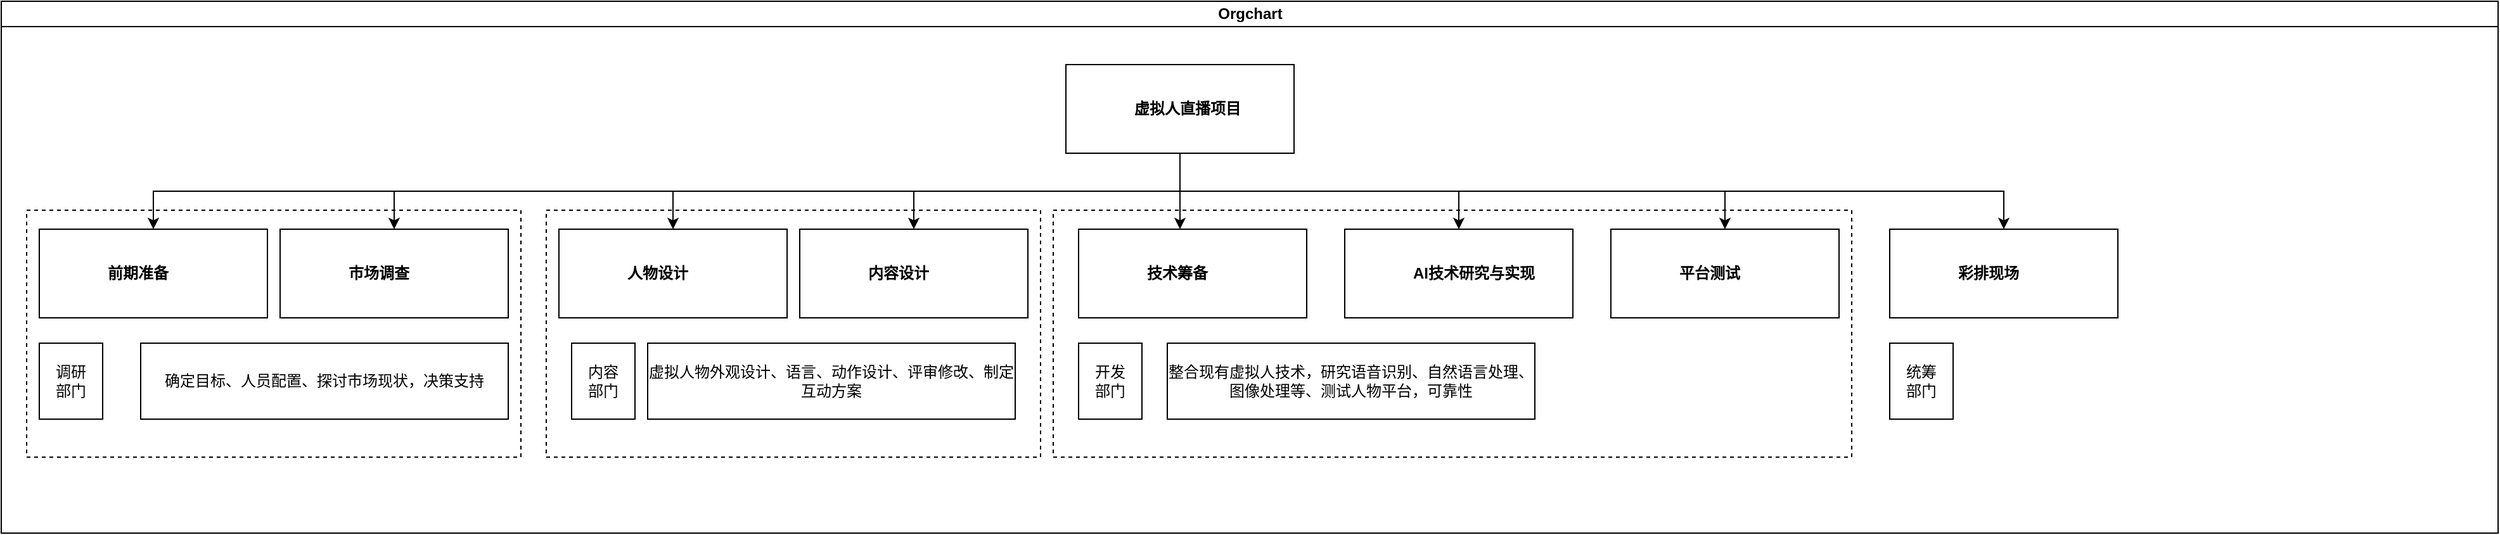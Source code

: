<mxfile version="21.3.8" type="github">
  <diagram id="prtHgNgQTEPvFCAcTncT" name="Page-1">
    <mxGraphModel dx="756" dy="1054" grid="1" gridSize="10" guides="1" tooltips="1" connect="1" arrows="1" fold="1" page="1" pageScale="1" pageWidth="827" pageHeight="1169" math="0" shadow="0">
      <root>
        <mxCell id="0" />
        <mxCell id="1" parent="0" />
        <mxCell id="dNxyNK7c78bLwvsdeMH5-11" value="Orgchart" style="swimlane;html=1;startSize=20;horizontal=1;containerType=tree;glass=0;" parent="1" vertex="1">
          <mxGeometry x="70" y="100" width="1970" height="420" as="geometry" />
        </mxCell>
        <mxCell id="TravhF-JC82XG-4IXTbQ-49" value="" style="rounded=0;whiteSpace=wrap;html=1;dashed=1;fillColor=none;" vertex="1" parent="dNxyNK7c78bLwvsdeMH5-11">
          <mxGeometry x="830" y="165" width="630" height="195" as="geometry" />
        </mxCell>
        <mxCell id="TravhF-JC82XG-4IXTbQ-48" value="" style="rounded=0;whiteSpace=wrap;html=1;dashed=1;fillColor=none;" vertex="1" parent="dNxyNK7c78bLwvsdeMH5-11">
          <mxGeometry x="430" y="165" width="390" height="195" as="geometry" />
        </mxCell>
        <mxCell id="TravhF-JC82XG-4IXTbQ-47" value="" style="rounded=0;whiteSpace=wrap;html=1;dashed=1;fillColor=none;" vertex="1" parent="dNxyNK7c78bLwvsdeMH5-11">
          <mxGeometry x="20" y="165" width="390" height="195" as="geometry" />
        </mxCell>
        <UserObject label="虚拟人直播项目" name="Tessa Miller" position="CFO" location="Office 1" email="me@example.com" placeholders="1" link="https://www.draw.io" id="dNxyNK7c78bLwvsdeMH5-12">
          <mxCell style="label;image=https://cdn3.iconfinder.com/data/icons/user-avatars-1/512/users-3-128.png;whiteSpace=wrap;html=1;rounded=0;glass=0;treeMoving=1;treeFolding=1;" parent="dNxyNK7c78bLwvsdeMH5-11" vertex="1">
            <mxGeometry x="840" y="50" width="180" height="70" as="geometry" />
          </mxCell>
        </UserObject>
        <mxCell id="TravhF-JC82XG-4IXTbQ-30" value="" style="edgeStyle=orthogonalEdgeStyle;rounded=0;orthogonalLoop=1;jettySize=auto;html=1;" edge="1" source="dNxyNK7c78bLwvsdeMH5-12" target="TravhF-JC82XG-4IXTbQ-31" parent="dNxyNK7c78bLwvsdeMH5-11">
          <mxGeometry relative="1" as="geometry">
            <Array as="points">
              <mxPoint x="930" y="150" />
              <mxPoint x="720" y="150" />
            </Array>
          </mxGeometry>
        </mxCell>
        <UserObject label="内容设计" name="Tessa Miller" position="CFO" location="Office 1" email="me@example.com" placeholders="1" link="https://www.draw.io" id="TravhF-JC82XG-4IXTbQ-31">
          <mxCell style="label;image=https://cdn3.iconfinder.com/data/icons/user-avatars-1/512/users-3-128.png;whiteSpace=wrap;html=1;rounded=0;glass=0;treeMoving=1;treeFolding=1;" vertex="1" parent="dNxyNK7c78bLwvsdeMH5-11">
            <mxGeometry x="630" y="180" width="180" height="70" as="geometry" />
          </mxCell>
        </UserObject>
        <mxCell id="TravhF-JC82XG-4IXTbQ-32" value="" style="edgeStyle=orthogonalEdgeStyle;rounded=0;orthogonalLoop=1;jettySize=auto;html=1;" edge="1" source="dNxyNK7c78bLwvsdeMH5-12" target="TravhF-JC82XG-4IXTbQ-33" parent="dNxyNK7c78bLwvsdeMH5-11">
          <mxGeometry relative="1" as="geometry">
            <Array as="points">
              <mxPoint x="930" y="150" />
              <mxPoint x="530" y="150" />
            </Array>
          </mxGeometry>
        </mxCell>
        <UserObject label="人物设计" name="Tessa Miller" position="CFO" location="Office 1" email="me@example.com" placeholders="1" link="https://www.draw.io" id="TravhF-JC82XG-4IXTbQ-33">
          <mxCell style="label;image=https://cdn3.iconfinder.com/data/icons/user-avatars-1/512/users-3-128.png;whiteSpace=wrap;html=1;rounded=0;glass=0;treeMoving=1;treeFolding=1;" vertex="1" parent="dNxyNK7c78bLwvsdeMH5-11">
            <mxGeometry x="440" y="180" width="180" height="70" as="geometry" />
          </mxCell>
        </UserObject>
        <mxCell id="TravhF-JC82XG-4IXTbQ-34" value="" style="edgeStyle=orthogonalEdgeStyle;rounded=0;orthogonalLoop=1;jettySize=auto;html=1;" edge="1" source="dNxyNK7c78bLwvsdeMH5-12" target="TravhF-JC82XG-4IXTbQ-35" parent="dNxyNK7c78bLwvsdeMH5-11">
          <mxGeometry relative="1" as="geometry">
            <Array as="points">
              <mxPoint x="930" y="150" />
              <mxPoint x="930" y="150" />
            </Array>
          </mxGeometry>
        </mxCell>
        <UserObject label="技术筹备" name="Tessa Miller" position="CFO" location="Office 1" email="me@example.com" placeholders="1" link="https://www.draw.io" id="TravhF-JC82XG-4IXTbQ-35">
          <mxCell style="label;image=https://cdn3.iconfinder.com/data/icons/user-avatars-1/512/users-3-128.png;whiteSpace=wrap;html=1;rounded=0;glass=0;treeMoving=1;treeFolding=1;" vertex="1" parent="dNxyNK7c78bLwvsdeMH5-11">
            <mxGeometry x="850" y="180" width="180" height="70" as="geometry" />
          </mxCell>
        </UserObject>
        <mxCell id="TravhF-JC82XG-4IXTbQ-36" value="" style="edgeStyle=orthogonalEdgeStyle;rounded=0;orthogonalLoop=1;jettySize=auto;html=1;" edge="1" source="dNxyNK7c78bLwvsdeMH5-12" target="TravhF-JC82XG-4IXTbQ-37" parent="dNxyNK7c78bLwvsdeMH5-11">
          <mxGeometry relative="1" as="geometry">
            <Array as="points">
              <mxPoint x="930" y="150" />
              <mxPoint x="120" y="150" />
            </Array>
          </mxGeometry>
        </mxCell>
        <UserObject label="前期准备" name="Tessa Miller" position="CFO" location="Office 1" email="me@example.com" placeholders="1" link="https://www.draw.io" id="TravhF-JC82XG-4IXTbQ-37">
          <mxCell style="label;image=https://cdn3.iconfinder.com/data/icons/user-avatars-1/512/users-3-128.png;whiteSpace=wrap;html=1;rounded=0;glass=0;treeMoving=1;treeFolding=1;" vertex="1" parent="dNxyNK7c78bLwvsdeMH5-11">
            <mxGeometry x="30" y="180" width="180" height="70" as="geometry" />
          </mxCell>
        </UserObject>
        <mxCell id="TravhF-JC82XG-4IXTbQ-38" value="" style="edgeStyle=orthogonalEdgeStyle;rounded=0;orthogonalLoop=1;jettySize=auto;html=1;" edge="1" source="dNxyNK7c78bLwvsdeMH5-12" target="TravhF-JC82XG-4IXTbQ-39" parent="dNxyNK7c78bLwvsdeMH5-11">
          <mxGeometry relative="1" as="geometry">
            <Array as="points">
              <mxPoint x="930" y="150" />
              <mxPoint x="310" y="150" />
            </Array>
          </mxGeometry>
        </mxCell>
        <UserObject label="市场调查" name="Tessa Miller" position="CFO" location="Office 1" email="me@example.com" placeholders="1" link="https://www.draw.io" id="TravhF-JC82XG-4IXTbQ-39">
          <mxCell style="label;image=https://cdn3.iconfinder.com/data/icons/user-avatars-1/512/users-3-128.png;whiteSpace=wrap;html=1;rounded=0;glass=0;treeMoving=1;treeFolding=1;" vertex="1" parent="dNxyNK7c78bLwvsdeMH5-11">
            <mxGeometry x="220" y="180" width="180" height="70" as="geometry" />
          </mxCell>
        </UserObject>
        <mxCell id="TravhF-JC82XG-4IXTbQ-40" value="" style="edgeStyle=orthogonalEdgeStyle;rounded=0;orthogonalLoop=1;jettySize=auto;html=1;" edge="1" source="dNxyNK7c78bLwvsdeMH5-12" target="TravhF-JC82XG-4IXTbQ-41" parent="dNxyNK7c78bLwvsdeMH5-11">
          <mxGeometry relative="1" as="geometry">
            <Array as="points">
              <mxPoint x="930" y="150" />
              <mxPoint x="1150" y="150" />
            </Array>
          </mxGeometry>
        </mxCell>
        <UserObject label="AI技术研究与实现" name="Tessa Miller" position="CFO" location="Office 1" email="me@example.com" placeholders="1" link="https://www.draw.io" id="TravhF-JC82XG-4IXTbQ-41">
          <mxCell style="label;image=https://cdn3.iconfinder.com/data/icons/user-avatars-1/512/users-3-128.png;whiteSpace=wrap;html=1;rounded=0;glass=0;treeMoving=1;treeFolding=1;" vertex="1" parent="dNxyNK7c78bLwvsdeMH5-11">
            <mxGeometry x="1060" y="180" width="180" height="70" as="geometry" />
          </mxCell>
        </UserObject>
        <mxCell id="TravhF-JC82XG-4IXTbQ-42" value="" style="edgeStyle=orthogonalEdgeStyle;rounded=0;orthogonalLoop=1;jettySize=auto;html=1;" edge="1" source="dNxyNK7c78bLwvsdeMH5-12" target="TravhF-JC82XG-4IXTbQ-43" parent="dNxyNK7c78bLwvsdeMH5-11">
          <mxGeometry relative="1" as="geometry">
            <Array as="points">
              <mxPoint x="930" y="150" />
              <mxPoint x="1360" y="150" />
            </Array>
          </mxGeometry>
        </mxCell>
        <UserObject label="平台测试" name="Tessa Miller" position="CFO" location="Office 1" email="me@example.com" placeholders="1" link="https://www.draw.io" id="TravhF-JC82XG-4IXTbQ-43">
          <mxCell style="label;image=https://cdn3.iconfinder.com/data/icons/user-avatars-1/512/users-3-128.png;whiteSpace=wrap;html=1;rounded=0;glass=0;treeMoving=1;treeFolding=1;" vertex="1" parent="dNxyNK7c78bLwvsdeMH5-11">
            <mxGeometry x="1270" y="180" width="180" height="70" as="geometry" />
          </mxCell>
        </UserObject>
        <mxCell id="TravhF-JC82XG-4IXTbQ-44" value="" style="edgeStyle=orthogonalEdgeStyle;rounded=0;orthogonalLoop=1;jettySize=auto;html=1;" edge="1" source="dNxyNK7c78bLwvsdeMH5-12" target="TravhF-JC82XG-4IXTbQ-45" parent="dNxyNK7c78bLwvsdeMH5-11">
          <mxGeometry relative="1" as="geometry">
            <Array as="points">
              <mxPoint x="930" y="150" />
              <mxPoint x="1580" y="150" />
            </Array>
          </mxGeometry>
        </mxCell>
        <UserObject label="彩排现场" name="Tessa Miller" position="CFO" location="Office 1" email="me@example.com" placeholders="1" link="https://www.draw.io" id="TravhF-JC82XG-4IXTbQ-45">
          <mxCell style="label;image=https://cdn3.iconfinder.com/data/icons/user-avatars-1/512/users-3-128.png;whiteSpace=wrap;html=1;rounded=0;glass=0;treeMoving=1;treeFolding=1;" vertex="1" parent="dNxyNK7c78bLwvsdeMH5-11">
            <mxGeometry x="1490" y="180" width="180" height="70" as="geometry" />
          </mxCell>
        </UserObject>
        <mxCell id="TravhF-JC82XG-4IXTbQ-51" value="&lt;div&gt;调研&lt;/div&gt;&lt;div&gt;部门&lt;/div&gt;" style="rounded=0;whiteSpace=wrap;html=1;" vertex="1" parent="dNxyNK7c78bLwvsdeMH5-11">
          <mxGeometry x="30" y="270" width="50" height="60" as="geometry" />
        </mxCell>
        <mxCell id="TravhF-JC82XG-4IXTbQ-52" value="&lt;div&gt;内容&lt;br&gt;&lt;/div&gt;&lt;div&gt;部门&lt;br&gt;&lt;/div&gt;" style="rounded=0;whiteSpace=wrap;html=1;" vertex="1" parent="dNxyNK7c78bLwvsdeMH5-11">
          <mxGeometry x="450" y="270" width="50" height="60" as="geometry" />
        </mxCell>
        <mxCell id="TravhF-JC82XG-4IXTbQ-53" value="&lt;div&gt;开发&lt;/div&gt;&lt;div&gt;部门&lt;br&gt;&lt;/div&gt;" style="rounded=0;whiteSpace=wrap;html=1;" vertex="1" parent="dNxyNK7c78bLwvsdeMH5-11">
          <mxGeometry x="850" y="270" width="50" height="60" as="geometry" />
        </mxCell>
        <mxCell id="TravhF-JC82XG-4IXTbQ-54" value="&lt;div&gt;统筹&lt;/div&gt;&lt;div&gt;部门&lt;br&gt;&lt;/div&gt;" style="rounded=0;whiteSpace=wrap;html=1;" vertex="1" parent="dNxyNK7c78bLwvsdeMH5-11">
          <mxGeometry x="1490" y="270" width="50" height="60" as="geometry" />
        </mxCell>
        <mxCell id="TravhF-JC82XG-4IXTbQ-55" value="确定目标、人员配置、探讨市场现状，决策支持" style="rounded=0;whiteSpace=wrap;html=1;" vertex="1" parent="dNxyNK7c78bLwvsdeMH5-11">
          <mxGeometry x="110" y="270" width="290" height="60" as="geometry" />
        </mxCell>
        <mxCell id="TravhF-JC82XG-4IXTbQ-57" value="虚拟人物外观设计、语言、动作设计、评审修改、制定互动方案" style="rounded=0;whiteSpace=wrap;html=1;" vertex="1" parent="dNxyNK7c78bLwvsdeMH5-11">
          <mxGeometry x="510" y="270" width="290" height="60" as="geometry" />
        </mxCell>
        <mxCell id="TravhF-JC82XG-4IXTbQ-58" value="整合现有虚拟人技术，研究语音识别、自然语言处理、图像处理等、测试人物平台，可靠性" style="rounded=0;whiteSpace=wrap;html=1;" vertex="1" parent="dNxyNK7c78bLwvsdeMH5-11">
          <mxGeometry x="920" y="270" width="290" height="60" as="geometry" />
        </mxCell>
      </root>
    </mxGraphModel>
  </diagram>
</mxfile>
